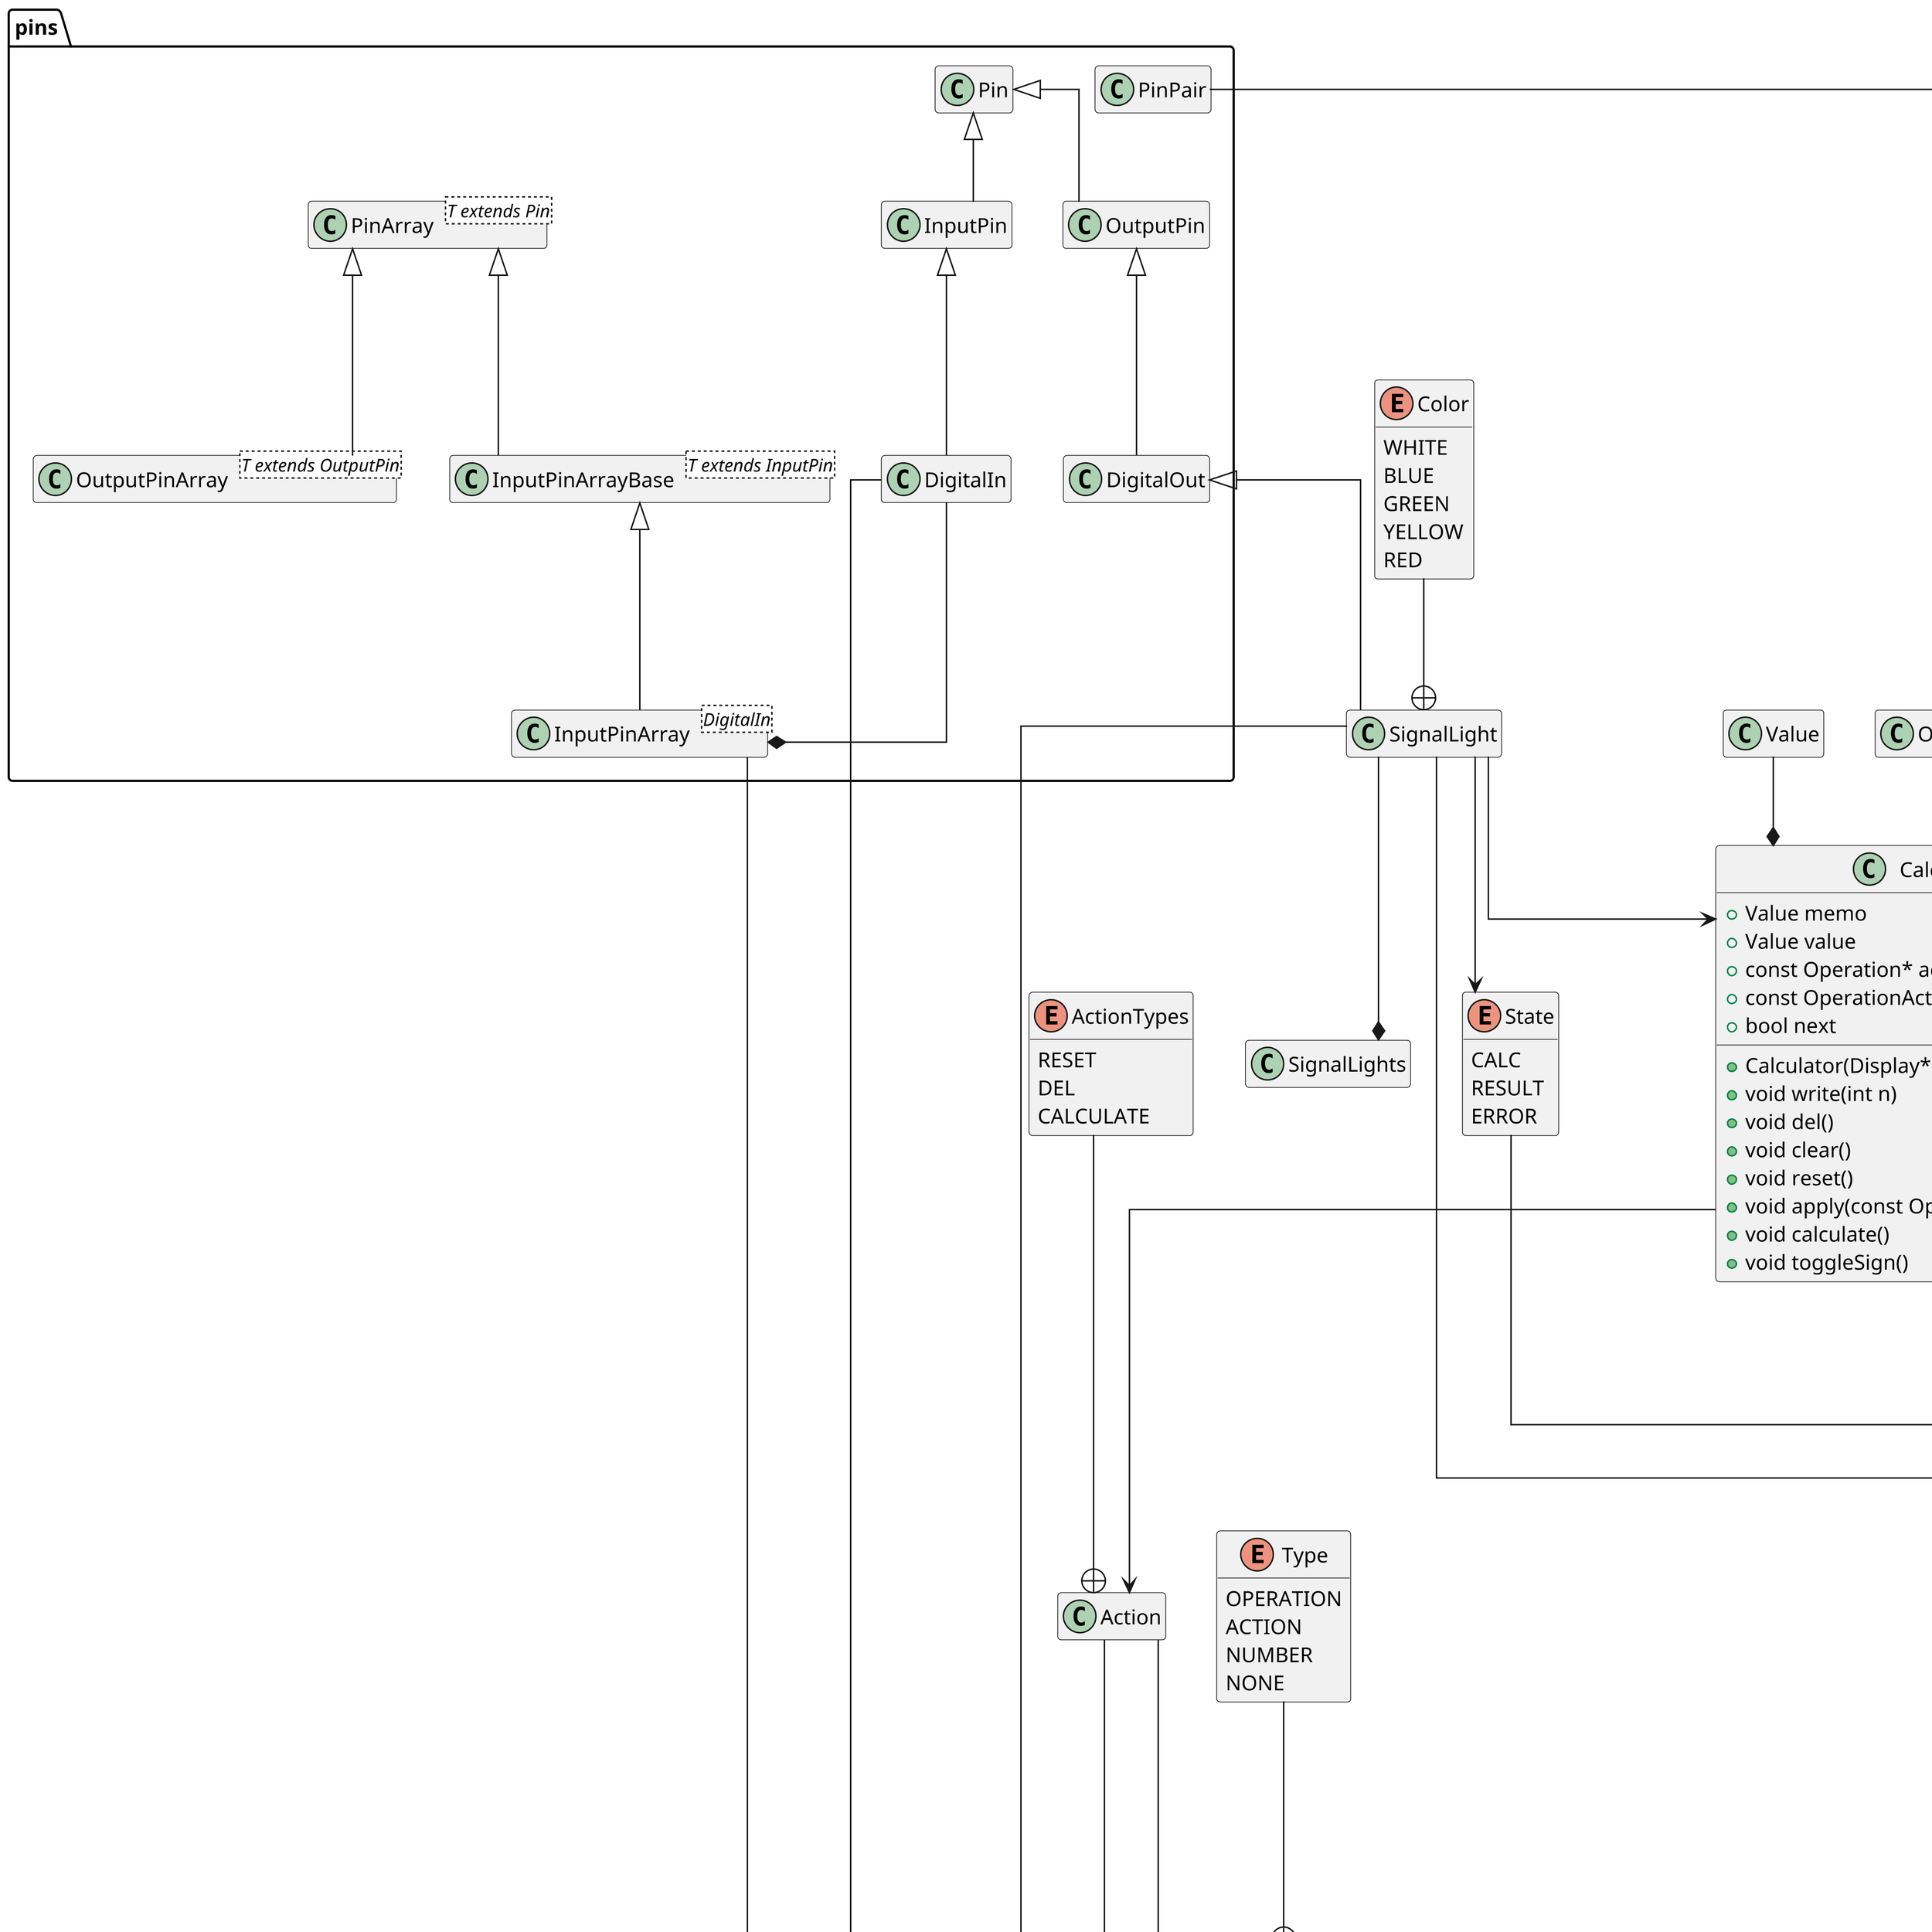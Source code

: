 @startuml
skinparam dpi 300
skinparam linetype ortho

'https://plantuml.com/class-diagram
hide empty members
set separator ::


package utilities {
    class VariadicAggregation<T>
}

package pins {
    class Pin

    class OutputPin extends Pin

    class InputPin extends Pin

    class DigitalIn extends InputPin

    class DigitalOut extends OutputPin


    class PinArray<T extends Pin>

    class OutputPinArray<T extends OutputPin> extends PinArray

    class InputPinArrayBase<T extends InputPin> extends PinArray


    class "InputPinArray<DigitalIn>" as InputPinArrayDigitalIn extends InputPinArrayBase

    class PinPair
}


class Display {
    + {static} static constexpr int Size
    + {static} static constexpr long blinkTime = 60
    + static const int maxValue
    + Display();
    + void begin()
    + void refresh()
    + void append(char c)
    + void del()
    + void clear()
    + void set(int number)
    + void flash()
    + void error()
    + ~Display()
    + Sign sign
    + State state
}

enum State {
    CALC
    RESULT
    ERROR
}

enum Sign {
    POSITIVE
    NEGATIVE
}

class Action

class Actions

enum ActionTypes {
    RESET
    DEL
    CALCULATE
}


class Operation

class Operations

enum OperationTypes {
    ADDITION
    SUBTRACTION
    MULTIPLICATION
    DIVISION
    SIGN
}


enum Segments {
    MIDDLE
    LEFT_TOP
    TOP
    RIGHT_TOP
    LEFT_BOTTOM
    BOTTOM
    RIGHT_BOTTOM
    POINT
}

class "VariadicAggregation<Segment>" as VariadicAggregationSegment extends utilities::VariadicAggregation

class Symbols extends VariadicAggregationSegment

class Value

class Calculator {
    + Value memo
    + Value value
    + const Operation* activeOperation
    + const OperationAction* lastOperation
    + bool next
    + Calculator(Display* display)
    + void write(int n)
    + void del()
    + void clear()
    + void reset()
    + void apply(const Operation* operation)
    + void calculate()
    + void toggleSign()
}

class OperationAction

enum Type {
    OPERATION
    ACTION
    NUMBER
    NONE
}

struct ButtonInfo

class Button extends ButtonInfo

class DigitDisplay

class Keypad {
    + Keypad()
    + void begin()
    + const ButtonInfo* read()
    + ButtonInfo::Type lastPress
}

enum Color {
    WHITE
    BLUE
    GREEN
    YELLOW
    RED
}

class SignalLight extends pins::DigitalOut

class SignalLights

OperationTypes --+ Operation

Operation --* Operations

Segments --o VariadicAggregationSegment

Symbol --o SymbolString

Action --* Actions

ActionTypes --+ Action

Value --* Calculator

OperationAction --+ Calculator

Calculator --> Display

Calculator --> Operation
Calculator --> Action

State --* Display
Sign --* Display

pins::PinPair --* Display

DigitDisplay --* Display

Symbol --o DigitDisplay
Symbol --> Display
Symbols --> Display

Type --+ ButtonInfo

Operation --o ButtonInfo
Action --o ButtonInfo

DigitalIn --* Button

Button --* Keypad
ButtonInfo --* Keypad
pins::InputPinArrayDigitalIn --* Keypad
pins::DigitalIn --* pins::InputPinArrayDigitalIn


SignalLight --* SignalLights

SignalLight --> Calculator
SignalLight --> Display
SignalLight --> State
SignalLight --> Keypad

Color --+ SignalLight

'OutputPinArray DigitDisplay
@enduml